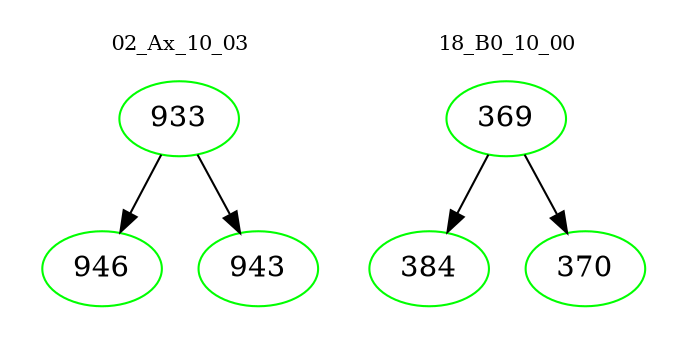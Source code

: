 digraph{
subgraph cluster_0 {
color = white
label = "02_Ax_10_03";
fontsize=10;
T0_933 [label="933", color="green"]
T0_933 -> T0_946 [color="black"]
T0_946 [label="946", color="green"]
T0_933 -> T0_943 [color="black"]
T0_943 [label="943", color="green"]
}
subgraph cluster_1 {
color = white
label = "18_B0_10_00";
fontsize=10;
T1_369 [label="369", color="green"]
T1_369 -> T1_384 [color="black"]
T1_384 [label="384", color="green"]
T1_369 -> T1_370 [color="black"]
T1_370 [label="370", color="green"]
}
}
